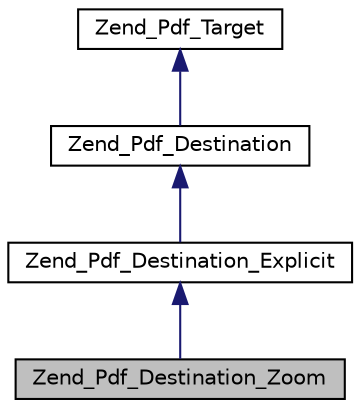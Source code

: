 digraph G
{
  edge [fontname="Helvetica",fontsize="10",labelfontname="Helvetica",labelfontsize="10"];
  node [fontname="Helvetica",fontsize="10",shape=record];
  Node1 [label="Zend_Pdf_Destination_Zoom",height=0.2,width=0.4,color="black", fillcolor="grey75", style="filled" fontcolor="black"];
  Node2 -> Node1 [dir="back",color="midnightblue",fontsize="10",style="solid",fontname="Helvetica"];
  Node2 [label="Zend_Pdf_Destination_Explicit",height=0.2,width=0.4,color="black", fillcolor="white", style="filled",URL="$class_zend___pdf___destination___explicit.html"];
  Node3 -> Node2 [dir="back",color="midnightblue",fontsize="10",style="solid",fontname="Helvetica"];
  Node3 [label="Zend_Pdf_Destination",height=0.2,width=0.4,color="black", fillcolor="white", style="filled",URL="$class_zend___pdf___destination.html"];
  Node4 -> Node3 [dir="back",color="midnightblue",fontsize="10",style="solid",fontname="Helvetica"];
  Node4 [label="Zend_Pdf_Target",height=0.2,width=0.4,color="black", fillcolor="white", style="filled",URL="$class_zend___pdf___target.html"];
}
